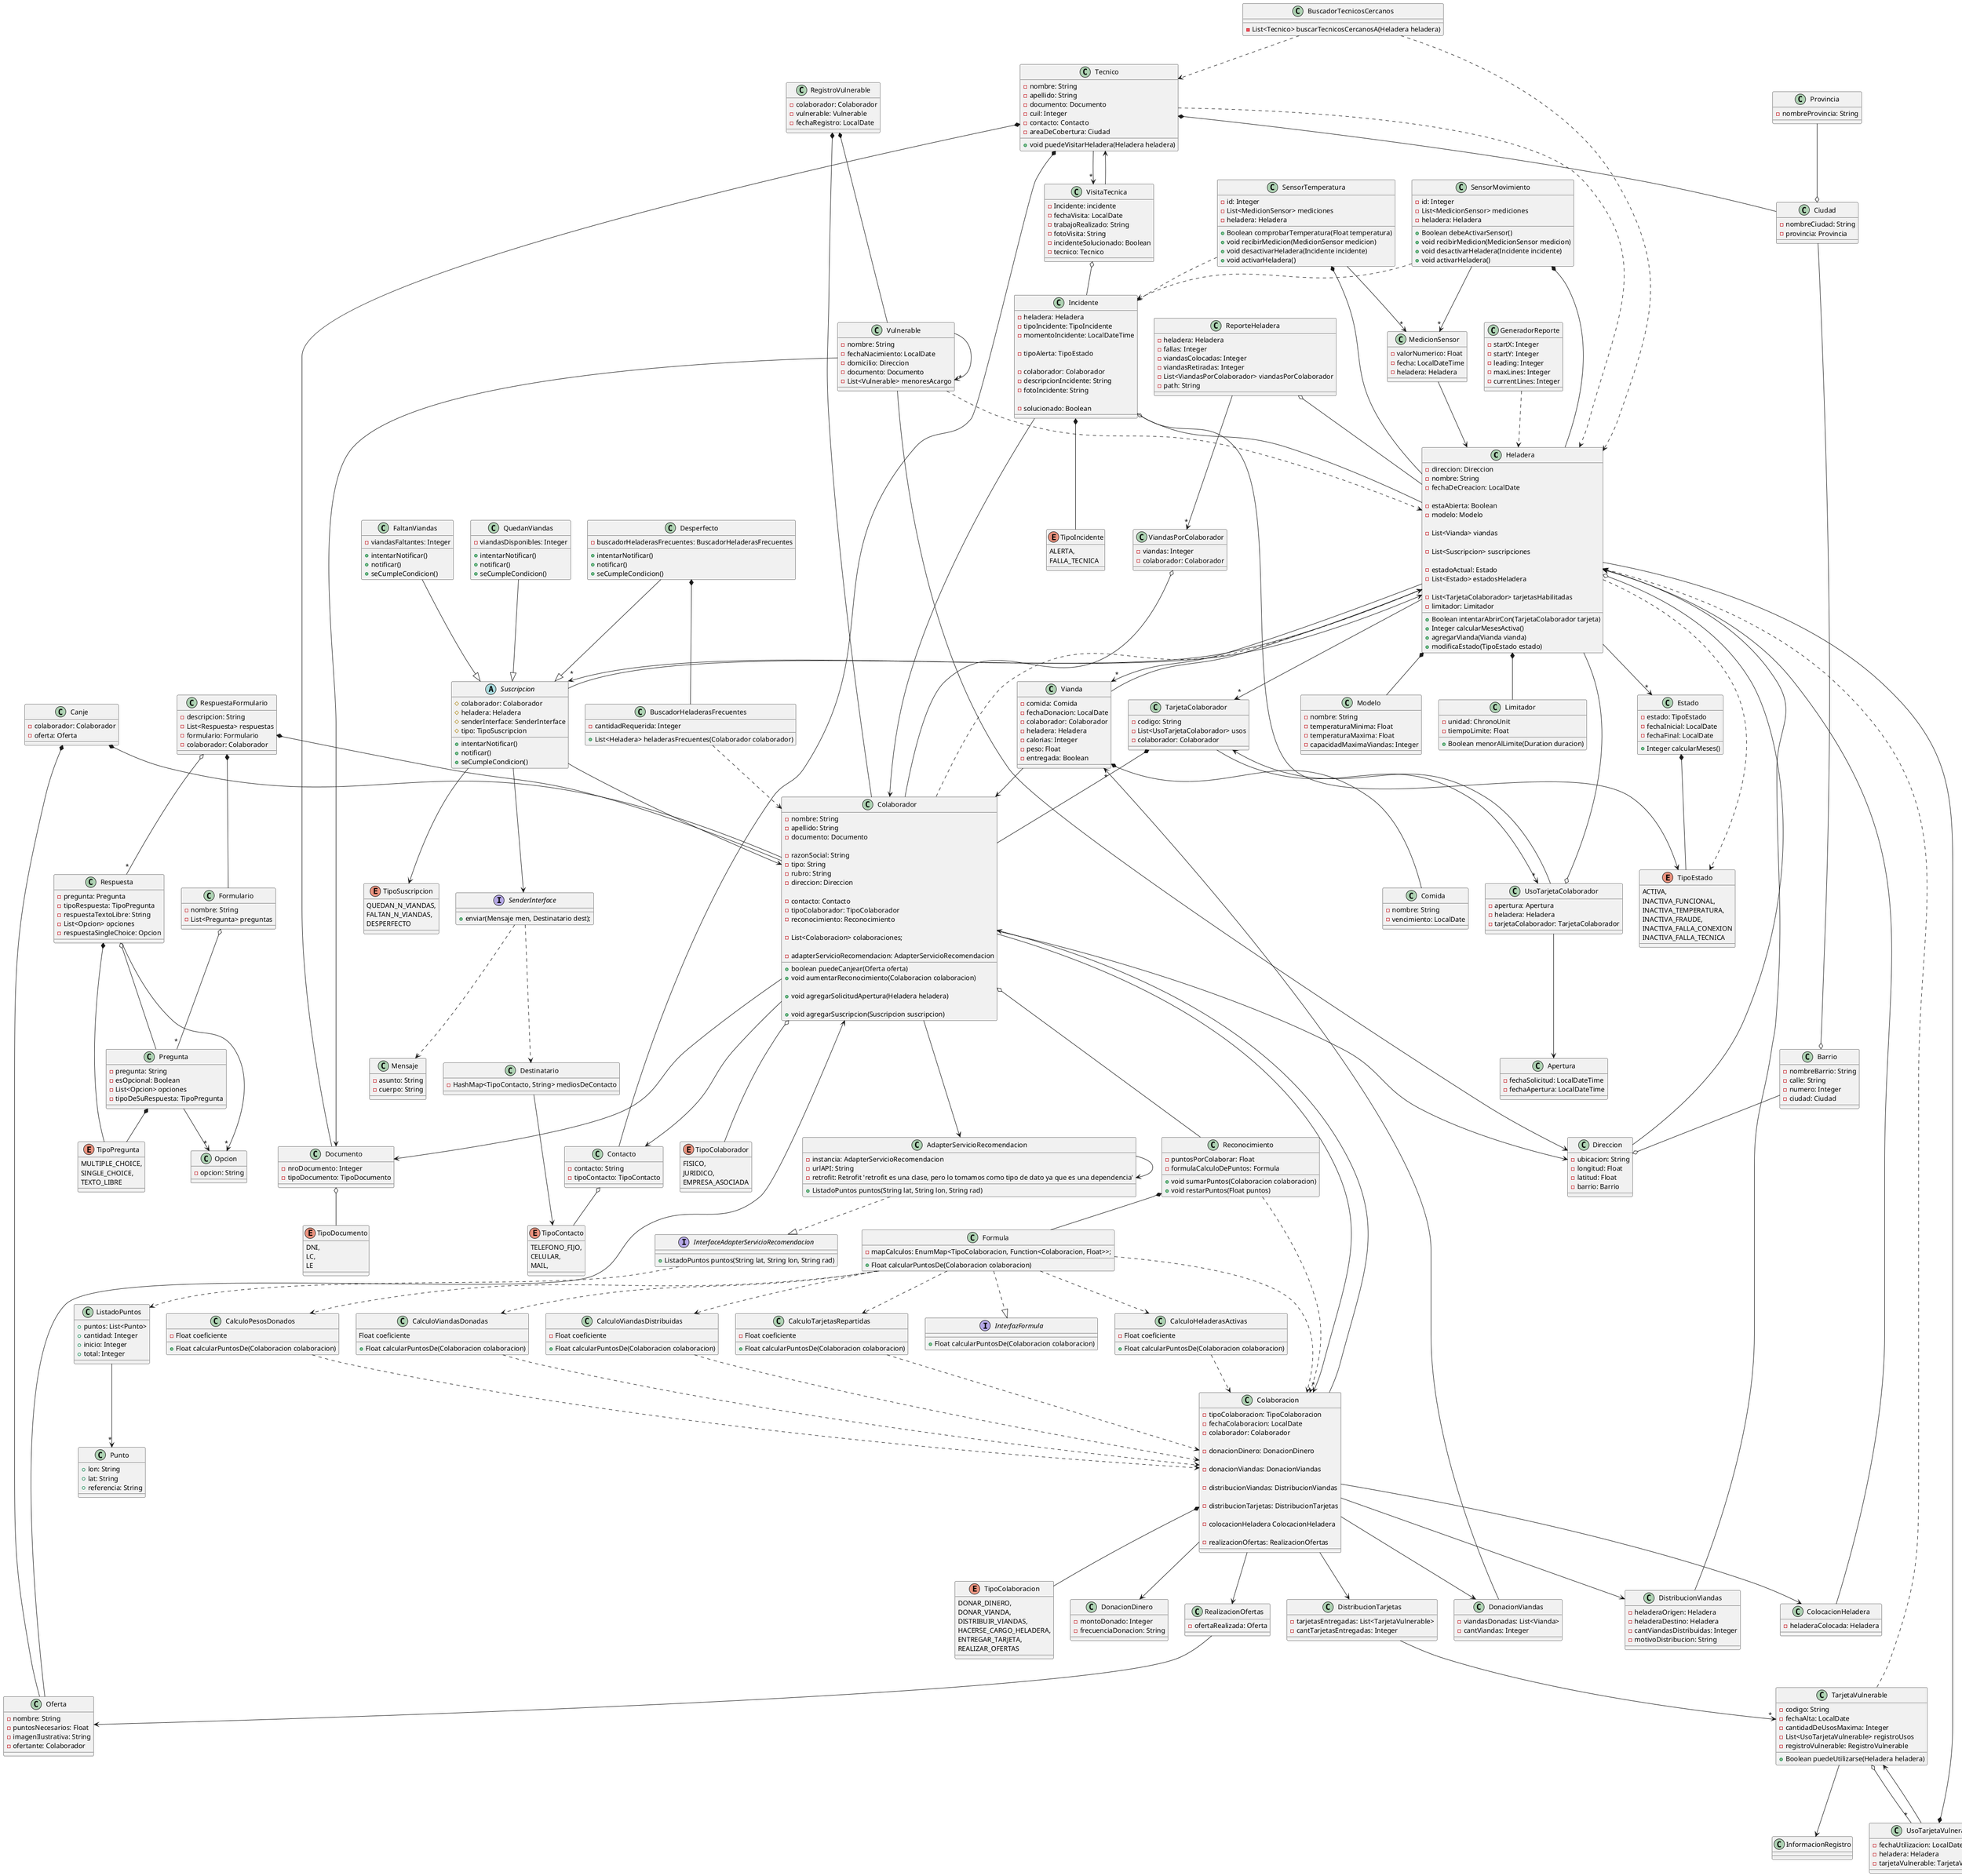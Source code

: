 @startuml
'========================================== Clases de la entrega 1 ============================================='

class Heladera {
    -direccion: Direccion
    -nombre: String
    -fechaDeCreacion: LocalDate

    -estaAbierta: Boolean
    -modelo: Modelo

    -List<Vianda> viandas

    -List<Suscripcion> suscripciones

    -estadoActual: Estado
    -List<Estado> estadosHeladera

    -List<TarjetaColaborador> tarjetasHabilitadas
    -limitador: Limitador

    +Boolean intentarAbrirCon(TarjetaColaborador tarjeta)
    +Integer calcularMesesActiva()
    +agregarVianda(Vianda vianda)
    +modificaEstado(TipoEstado estado)
}

class Direccion {
    -ubicacion: String
    -longitud: Float
    -latitud: Float
    -barrio: Barrio
}

class Barrio {
    -nombreBarrio: String
    -calle: String
    -numero: Integer
    -ciudad: Ciudad
}

class Ciudad {
    -nombreCiudad: String
    -provincia: Provincia
}

class Provincia {
    -nombreProvincia: String
}

class Vianda {
    -comida: Comida
    -fechaDonacion: LocalDate
    -colaborador: Colaborador
    -heladera: Heladera
    -calorias: Integer
    -peso: Float
    -entregada: Boolean
}

class Comida {
    -nombre: String
    -vencimiento: LocalDate
}

class Vulnerable {
    -nombre: String
    -fechaNacimiento: LocalDate
    -domicilio: Direccion
    -documento: Documento
    -List<Vulnerable> menoresAcargo
}

class Colaborador{
    'De Persona Fisica'
    -nombre: String
    -apellido: String
    -documento: Documento

    'De Persona Juridica'
    -razonSocial: String
    -tipo: String
    -rubro: String
    -direccion: Direccion

    -contacto: Contacto
    -tipoColaborador: TipoColaborador
    -reconocimiento: Reconocimiento

    -List<Colaboracion> colaboraciones;

    -adapterServicioRecomendacion: AdapterServicioRecomendacion

    +boolean puedeCanjear(Oferta oferta)
    +void aumentarReconocimiento(Colaboracion colaboracion)

    +void agregarSolicitudApertura(Heladera heladera)

    +void agregarSuscripcion(Suscripcion suscripcion)
}

enum TipoColaborador {
    FISICO,
    JURIDICO,
    EMPRESA_ASOCIADA
}

class Formulario {
    -nombre: String
    -List<Pregunta> preguntas
}

class RespuestaFormulario {
    -descripcion: String
    -List<Respuesta> respuestas
    -formulario: Formulario
    -colaborador: Colaborador
}

class Pregunta {
    -pregunta: String
    -esOpcional: Boolean
    -List<Opcion> opciones
    -tipoDeSuRespuesta: TipoPregunta
}

class Respuesta {
    -pregunta: Pregunta
    -tipoRespuesta: TipoPregunta
    -respuestaTextoLibre: String
    -List<Opcion> opciones
    -respuestaSingleChoice: Opcion
}

class Opcion {
    -opcion: String
}

enum TipoPregunta {
    MULTIPLE_CHOICE,
    SINGLE_CHOICE,
    TEXTO_LIBRE
}

class Colaboracion {
    -tipoColaboracion: TipoColaboracion
    -fechaColaboracion: LocalDate
    -colaborador: Colaborador

    -donacionDinero: DonacionDinero

    -donacionViandas: DonacionViandas

    -distribucionViandas: DistribucionViandas

    -distribucionTarjetas: DistribucionTarjetas

    -colocacionHeladera ColocacionHeladera

    -realizacionOfertas: RealizacionOfertas
}

enum TipoColaboracion {
    DONAR_DINERO,
    DONAR_VIANDA,
    DISTRIBUIR_VIANDAS,
    HACERSE_CARGO_HELADERA,
    ENTREGAR_TARJETA,
    REALIZAR_OFERTAS
}

class DonacionDinero {
    -montoDonado: Integer
    -frecuenciaDonacion: String
}

class DonacionViandas {
    -viandasDonadas: List<Vianda>
    -cantViandas: Integer
}

class DistribucionViandas {
    -heladeraOrigen: Heladera
    -heladeraDestino: Heladera
    -cantViandasDistribuidas: Integer
    -motivoDistribucion: String
}

class DistribucionTarjetas {
    -tarjetasEntregadas: List<TarjetaVulnerable>
    -cantTarjetasEntregadas: Integer
}

class ColocacionHeladera {
    -heladeraColocada: Heladera
}

class RealizacionOfertas {
    -ofertaRealizada: Oferta
}

'========================================== Clases de la entrega 2 ============================================='

class Modelo{
    -nombre: String
    -temperaturaMinima: Float
    -temperaturaMaxima: Float
    -capacidadMaximaViandas: Integer
}

class SensorTemperatura{
    -id: Integer
    -List<MedicionSensor> mediciones
    -heladera: Heladera

    +Boolean comprobarTemperatura(Float temperatura)
    +void recibirMedicion(MedicionSensor medicion)
    +void desactivarHeladera(Incidente incidente)
    +void activarHeladera()
}

class MedicionSensor{
    -valorNumerico: Float
    -fecha: LocalDateTime
    -heladera: Heladera
}

class SensorMovimiento {
    -id: Integer
    -List<MedicionSensor> mediciones
    -heladera: Heladera

    +Boolean debeActivarSensor()
    +void recibirMedicion(MedicionSensor medicion)
    +void desactivarHeladera(Incidente incidente)
    +void activarHeladera()
}

class Reconocimiento {
    -puntosPorColaborar: Float
    -formulaCalculoDePuntos: Formula

    +void sumarPuntos(Colaboracion colaboracion)
    +void restarPuntos(Float puntos)
}

interface InterfazFormula {
    +Float calcularPuntosDe(Colaboracion colaboracion)
}

class Formula {
    -mapCalculos: EnumMap<TipoColaboracion, Function<Colaboracion, Float>>;

    +Float calcularPuntosDe(Colaboracion colaboracion)
}

class CalculoPesosDonados {
    -Float coeficiente

    +Float calcularPuntosDe(Colaboracion colaboracion)
}

class CalculoViandasDonadas {
    Float coeficiente

    +Float calcularPuntosDe(Colaboracion colaboracion)
}

class CalculoViandasDistribuidas {
    -Float coeficiente

    +Float calcularPuntosDe(Colaboracion colaboracion)
}

class CalculoTarjetasRepartidas {
    -Float coeficiente

    +Float calcularPuntosDe(Colaboracion colaboracion)
}

class CalculoHeladerasActivas {
    -Float coeficiente

    +Float calcularPuntosDe(Colaboracion colaboracion)
}

class TarjetaVulnerable {
    -codigo: String
    -fechaAlta: LocalDate
    -cantidadDeUsosMaxima: Integer
    -List<UsoTarjetaVulnerable> registroUsos
    -registroVulnerable: RegistroVulnerable

    +Boolean puedeUtilizarse(Heladera heladera)
}

class UsoTarjetaVulnerable {
    -fechaUtilizacion: LocalDate
    -heladera: Heladera
    -tarjetaVulnerable: TarjetaVulnerable
}

class RegistroVulnerable {
    -colaborador: Colaborador
    -vulnerable: Vulnerable
    -fechaRegistro: LocalDate
}

class Tecnico {
    -nombre: String
    -apellido: String
    -documento: Documento
    -cuil: Integer
    -contacto: Contacto
    -areaDeCobertura: Ciudad

    +void puedeVisitarHeladera(Heladera heladera)
}

enum TipoDocumento {
    DNI,
    LC,
    LE
}

class Oferta {
    -nombre: String
    -puntosNecesarios: Float
    -imagenIlustrativa: String
    -ofertante: Colaborador
}

class Canje {
    -colaborador: Colaborador
    -oferta: Oferta
}

class Documento {
    -nroDocumento: Integer
    -tipoDocumento: TipoDocumento
}

class Contacto {
    -contacto: String
    -tipoContacto: TipoContacto
}

enum TipoContacto {
    TELEFONO_FIJO,
    CELULAR,
    MAIL,
}

interface InterfaceAdapterServicioRecomendacion {
    +ListadoPuntos puntos(String lat, String lon, String rad)
}

class AdapterServicioRecomendacion{
    -instancia: AdapterServicioRecomendacion
    -urlAPI: String
    -retrofit: Retrofit 'retrofit es una clase, pero lo tomamos como tipo de dato ya que es una dependencia'

    +ListadoPuntos puntos(String lat, String lon, String rad)
}

class ListadoPuntos {
    +puntos: List<Punto>
    +cantidad: Integer
    +inicio: Integer
    +total: Integer
}

class Punto {
    +lon: String
    +lat: String
    +referencia: String
}

class Estado{
    -estado: TipoEstado
    -fechaInicial: LocalDate
    -fechaFinal: LocalDate

    +Integer calcularMeses()
}

enum TipoEstado{
    ACTIVA,
    INACTIVA_FUNCIONAL,
    INACTIVA_TEMPERATURA,
    INACTIVA_FRAUDE,
    INACTIVA_FALLA_CONEXION
    INACTIVA_FALLA_TECNICA
}

'========================================== Clases de la entrega 3 ============================================='

class TarjetaColaborador {
    -codigo: String
    -List<UsoTarjetaColaborador> usos
    -colaborador: Colaborador
}

class UsoTarjetaColaborador {
    -apertura: Apertura
    -heladera: Heladera
    -tarjetaColaborador: TarjetaColaborador
}

class Apertura {
    -fechaSolicitud: LocalDateTime
    -fechaApertura: LocalDateTime
}

class Limitador {
    -unidad: ChronoUnit
    -tiempoLimite: Float

    +Boolean menorAlLimite(Duration duracion)
}

class Incidente {
    -heladera: Heladera
    -tipoIncidente: TipoIncidente
    -momentoIncidente: LocalDateTime

    'Alerta'
    -tipoAlerta: TipoEstado

    'Falla Tecnica'
    -colaborador: Colaborador
    -descripcionIncidente: String
    -fotoIncidente: String

    -solucionado: Boolean
}

enum TipoIncidente {
    ALERTA,
    FALLA_TECNICA
}

class VisitaTecnica {
    -Incidente: incidente
    -fechaVisita: LocalDate
    -trabajoRealizado: String
    -fotoVisita: String
    -incidenteSolucionado: Boolean
    -tecnico: Tecnico
}

abstract class Suscripcion {
    #colaborador: Colaborador
    #heladera: Heladera
    #senderInterface: SenderInterface
    #tipo: TipoSuscripcion

    +intentarNotificar()
    +notificar()
    +seCumpleCondicion()
}

enum TipoSuscripcion {
    QUEDAN_N_VIANDAS,
    FALTAN_N_VIANDAS,
    DESPERFECTO
}

class QuedanViandas {
    -viandasDisponibles: Integer

    +intentarNotificar()
    +notificar()
    +seCumpleCondicion()
}

class FaltanViandas {
    -viandasFaltantes: Integer

    +intentarNotificar()
    +notificar()
    +seCumpleCondicion()
}

class Desperfecto {
    -buscadorHeladerasFrecuentes: BuscadorHeladerasFrecuentes

    +intentarNotificar()
    +notificar()
    +seCumpleCondicion()
}

class GeneradorReporte {
    -startX: Integer
    -startY: Integer
    -leading: Integer
    -maxLines: Integer
    -currentLines: Integer
}

class ReporteHeladera {
    -heladera: Heladera
    -fallas: Integer
    -viandasColocadas: Integer
    -viandasRetiradas: Integer
    -List<ViandasPorColaborador> viandasPorColaborador
    -path: String
}

class ViandasPorColaborador {
    -viandas: Integer
    -colaborador: Colaborador
}

interface SenderInterface {
    +enviar(Mensaje men, Destinatario dest);
}

class Mensaje {
    -asunto: String
    -cuerpo: String
}

class Destinatario {
    -HashMap<TipoContacto, String> mediosDeContacto
}

class BuscadorTecnicosCercanos {
    -List<Tecnico> buscarTecnicosCercanosA(Heladera heladera)
}

class BuscadorHeladerasFrecuentes {
    -cantidadRequerida: Integer

    +List<Heladera> heladerasFrecuentes(Colaborador colaborador)
}

'================================================== Relaciones ================================================'

'DIRECCIONES'
Barrio --o Direccion
Provincia --o Ciudad
Ciudad --o Barrio

'HELADERA'
Heladera o-- Direccion
Heladera -->"*" Vianda
Heladera *-- Modelo
Heladera -->"*" Suscripcion
Heladera -->"*" Estado
Heladera ..> TipoEstado
Heladera *-- Limitador
Heladera -->"*" TarjetaColaborador

'VIANDA'
Vianda *-- Comida
Vianda --> Colaborador
Vianda --> Heladera

'SENSORES'
SensorMovimiento *-- Heladera
SensorTemperatura *-- Heladera
SensorTemperatura -->"*"MedicionSensor
SensorMovimiento -->"*"MedicionSensor
SensorMovimiento ..> Incidente
SensorTemperatura ..> Incidente
MedicionSensor --> Heladera

'COLABORADOR'
Colaborador ---> Documento
Colaborador ---> Direccion
Colaborador ---> Contacto
Colaborador o--- TipoColaborador
Colaborador o--- Reconocimiento
Colaborador ---> AdapterServicioRecomendacion
Colaborador ..> Heladera
Colaborador -->"*" Colaboracion

'DOCUMENTO'
Documento o-- TipoDocumento

'CONTACTO'
Contacto o-- TipoContacto

'SERVICIO RECOMENDACION'
AdapterServicioRecomendacion --> AdapterServicioRecomendacion
AdapterServicioRecomendacion ..|> InterfaceAdapterServicioRecomendacion
InterfaceAdapterServicioRecomendacion ..> ListadoPuntos
ListadoPuntos -->"*" Punto

'RECONOCIMIENTO'
Reconocimiento *-- Formula
Reconocimiento ..> Colaboracion

'FORMULA'
Formula ..|> InterfazFormula
Formula ..> Colaboracion
Formula ..> CalculoPesosDonados
Formula ..> CalculoViandasDonadas
Formula ..> CalculoTarjetasRepartidas
Formula ..> CalculoHeladerasActivas
Formula ..> CalculoViandasDistribuidas

'RESPUESTA FORMULARIO'
RespuestaFormulario o--"*" Respuesta
RespuestaFormulario *-- Formulario
RespuestaFormulario *-- Colaborador

'FORMULARIO'
Formulario o--"*" Pregunta

'PREGUNTA'
Pregunta -->"*" Opcion
Pregunta *-- TipoPregunta

'RESPUESTA'
Respuesta o-- Pregunta
Respuesta *-- TipoPregunta
Respuesta -->"*" Opcion

'COLABORACION'
Colaboracion *-- TipoColaboracion
Colaboracion --> DonacionViandas
Colaboracion --> DistribucionViandas
Colaboracion --> DistribucionTarjetas
Colaboracion --> RealizacionOfertas
Colaboracion --> ColocacionHeladera
Colaboracion --> DonacionDinero
Colaboracion --> Colaborador

DonacionViandas -->"*" Vianda
DistribucionViandas --> Heladera
DistribucionTarjetas -->"*" TarjetaVulnerable
RealizacionOfertas --> Oferta
Oferta --> Colaborador
ColocacionHeladera --> Heladera

'TARJETA'
TarjetaVulnerable o---"*" UsoTarjetaVulnerable
TarjetaVulnerable ---> InformacionRegistro
TarjetaVulnerable ...> Heladera

'USO TARJETA VULNERABLE'
UsoTarjetaVulnerable *--- Heladera
UsoTarjetaVulnerable --> TarjetaVulnerable

'INFORMACION REGISTRO'
RegistroVulnerable *--- Colaborador
RegistroVulnerable *--- Vulnerable

'VULNERABLE'
Vulnerable ---> Direccion
Vulnerable ---> Documento
Vulnerable --->"*" Vulnerable
Vulnerable ..> Heladera

'TECNICO'
Tecnico *- Documento
Tecnico *-- Contacto
Tecnico *-- Ciudad
Tecnico -->"*" VisitaTecnica
Tecnico ..> Heladera

'CANJE'
Canje *-- Colaborador
Canje *-- Oferta

'CALCULOS'
CalculoPesosDonados ..> Colaboracion
CalculoViandasDonadas ..> Colaboracion
CalculoTarjetasRepartidas ..> Colaboracion
CalculoHeladerasActivas ..> Colaboracion
CalculoViandasDistribuidas ..> Colaboracion

'ESTADO'
Estado *-- TipoEstado

'TARJETA DEL COLABORADOR'
TarjetaColaborador -->"*" UsoTarjetaColaborador
TarjetaColaborador *-- Colaborador

'USO TARJETA DEL COLABORADOR'
UsoTarjetaColaborador --> Apertura
UsoTarjetaColaborador o-- Heladera
UsoTarjetaColaborador --> TarjetaColaborador

'INCIDENTE'
Incidente o-- Heladera
Incidente *-- TipoIncidente
Incidente --> TipoEstado
Incidente --> Colaborador

'VISITA TECNICA'
VisitaTecnica o-- Incidente
VisitaTecnica --> Tecnico

'REPORTES'
ReporteHeladera o-- Heladera
ReporteHeladera -->"*" ViandasPorColaborador
ViandasPorColaborador o-- Colaborador

'SUSCRIPCION'
Desperfecto --|> Suscripcion
QuedanViandas --|> Suscripcion
FaltanViandas --|> Suscripcion
Suscripcion --> TipoSuscripcion
Suscripcion --> SenderInterface
Suscripcion --> Colaborador
Suscripcion --> Heladera

'DESPERFECTO'

Desperfecto *-- BuscadorHeladerasFrecuentes

'SENDER'
SenderInterface ..> Mensaje
SenderInterface ..> Destinatario

'DESTINATARIO'
Destinatario --> TipoContacto

'BUSCADOR TECNICOS'
BuscadorTecnicosCercanos ..> Heladera
BuscadorTecnicosCercanos ..> Tecnico

'BUSCADOR HELADERAS'
BuscadorHeladerasFrecuentes ..> Colaborador

'GENERADOR REPORTES'
GeneradorReporte ..> Heladera

@enduml
